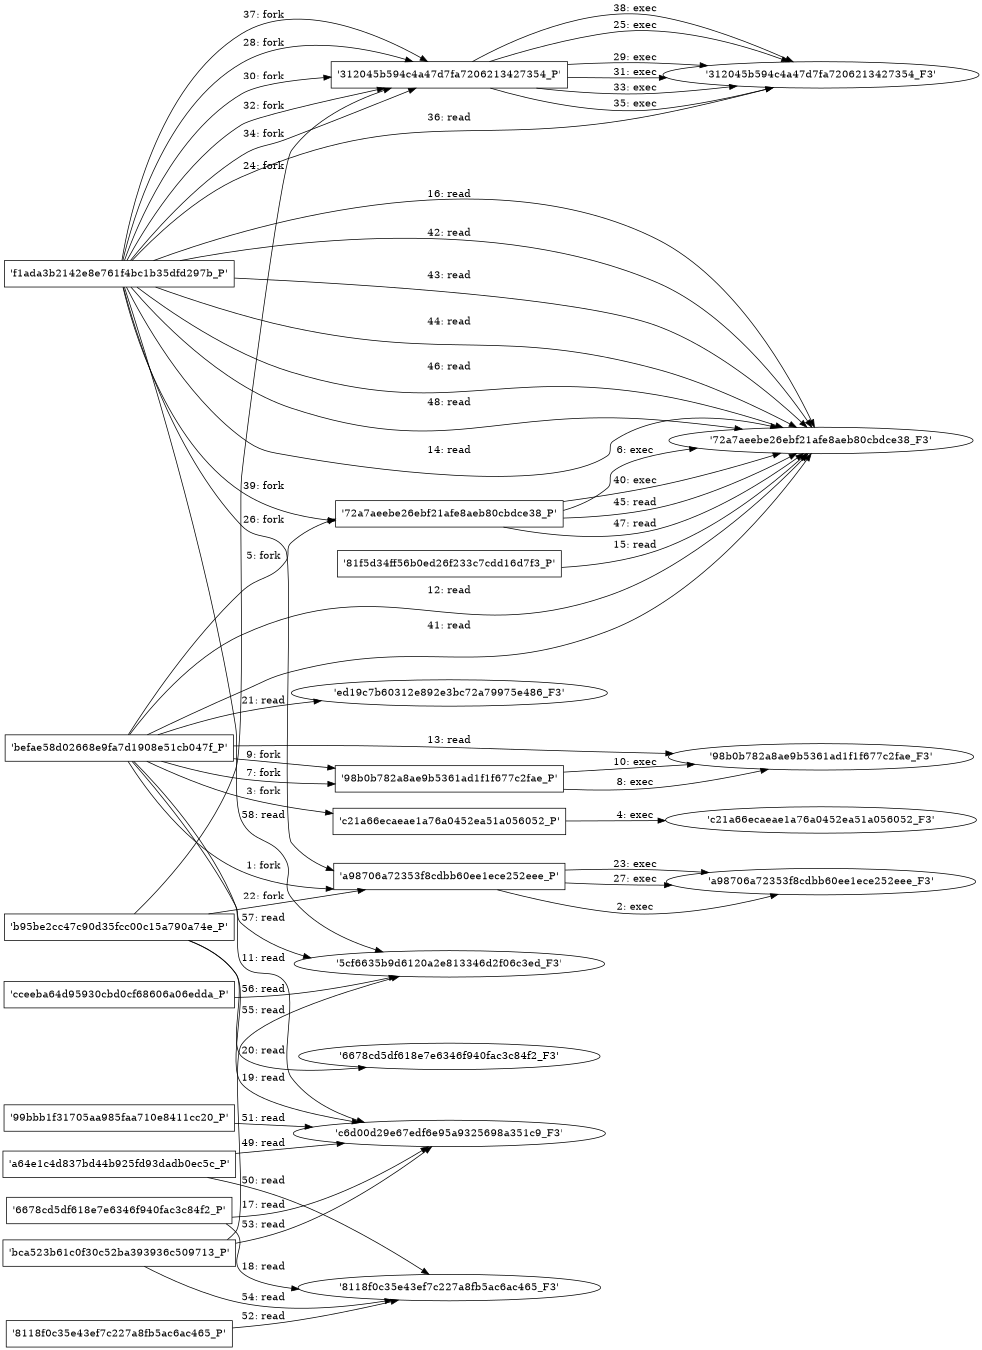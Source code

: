 digraph "D:\Learning\Paper\apt\基于CTI的攻击预警\Dataset\攻击图\ASGfromALLCTI\Microsoft Patch Tuesday – November 2017.dot" {
rankdir="LR"
size="9"
fixedsize="false"
splines="true"
nodesep=0.3
ranksep=0
fontsize=10
overlap="scalexy"
engine= "neato"
	"'befae58d02668e9fa7d1908e51cb047f_P'" [node_type=Process shape=box]
	"'a98706a72353f8cdbb60ee1ece252eee_P'" [node_type=Process shape=box]
	"'befae58d02668e9fa7d1908e51cb047f_P'" -> "'a98706a72353f8cdbb60ee1ece252eee_P'" [label="1: fork"]
	"'a98706a72353f8cdbb60ee1ece252eee_P'" [node_type=Process shape=box]
	"'a98706a72353f8cdbb60ee1ece252eee_F3'" [node_type=File shape=ellipse]
	"'a98706a72353f8cdbb60ee1ece252eee_P'" -> "'a98706a72353f8cdbb60ee1ece252eee_F3'" [label="2: exec"]
	"'befae58d02668e9fa7d1908e51cb047f_P'" [node_type=Process shape=box]
	"'c21a66ecaeae1a76a0452ea51a056052_P'" [node_type=Process shape=box]
	"'befae58d02668e9fa7d1908e51cb047f_P'" -> "'c21a66ecaeae1a76a0452ea51a056052_P'" [label="3: fork"]
	"'c21a66ecaeae1a76a0452ea51a056052_P'" [node_type=Process shape=box]
	"'c21a66ecaeae1a76a0452ea51a056052_F3'" [node_type=File shape=ellipse]
	"'c21a66ecaeae1a76a0452ea51a056052_P'" -> "'c21a66ecaeae1a76a0452ea51a056052_F3'" [label="4: exec"]
	"'befae58d02668e9fa7d1908e51cb047f_P'" [node_type=Process shape=box]
	"'72a7aeebe26ebf21afe8aeb80cbdce38_P'" [node_type=Process shape=box]
	"'befae58d02668e9fa7d1908e51cb047f_P'" -> "'72a7aeebe26ebf21afe8aeb80cbdce38_P'" [label="5: fork"]
	"'72a7aeebe26ebf21afe8aeb80cbdce38_P'" [node_type=Process shape=box]
	"'72a7aeebe26ebf21afe8aeb80cbdce38_F3'" [node_type=File shape=ellipse]
	"'72a7aeebe26ebf21afe8aeb80cbdce38_P'" -> "'72a7aeebe26ebf21afe8aeb80cbdce38_F3'" [label="6: exec"]
	"'befae58d02668e9fa7d1908e51cb047f_P'" [node_type=Process shape=box]
	"'98b0b782a8ae9b5361ad1f1f677c2fae_P'" [node_type=Process shape=box]
	"'befae58d02668e9fa7d1908e51cb047f_P'" -> "'98b0b782a8ae9b5361ad1f1f677c2fae_P'" [label="7: fork"]
	"'98b0b782a8ae9b5361ad1f1f677c2fae_P'" [node_type=Process shape=box]
	"'98b0b782a8ae9b5361ad1f1f677c2fae_F3'" [node_type=File shape=ellipse]
	"'98b0b782a8ae9b5361ad1f1f677c2fae_P'" -> "'98b0b782a8ae9b5361ad1f1f677c2fae_F3'" [label="8: exec"]
	"'befae58d02668e9fa7d1908e51cb047f_P'" [node_type=Process shape=box]
	"'98b0b782a8ae9b5361ad1f1f677c2fae_P'" [node_type=Process shape=box]
	"'befae58d02668e9fa7d1908e51cb047f_P'" -> "'98b0b782a8ae9b5361ad1f1f677c2fae_P'" [label="9: fork"]
	"'98b0b782a8ae9b5361ad1f1f677c2fae_P'" [node_type=Process shape=box]
	"'98b0b782a8ae9b5361ad1f1f677c2fae_F3'" [node_type=File shape=ellipse]
	"'98b0b782a8ae9b5361ad1f1f677c2fae_P'" -> "'98b0b782a8ae9b5361ad1f1f677c2fae_F3'" [label="10: exec"]
	"'c6d00d29e67edf6e95a9325698a351c9_F3'" [node_type=file shape=ellipse]
	"'befae58d02668e9fa7d1908e51cb047f_P'" [node_type=Process shape=box]
	"'befae58d02668e9fa7d1908e51cb047f_P'" -> "'c6d00d29e67edf6e95a9325698a351c9_F3'" [label="11: read"]
	"'72a7aeebe26ebf21afe8aeb80cbdce38_F3'" [node_type=file shape=ellipse]
	"'befae58d02668e9fa7d1908e51cb047f_P'" [node_type=Process shape=box]
	"'befae58d02668e9fa7d1908e51cb047f_P'" -> "'72a7aeebe26ebf21afe8aeb80cbdce38_F3'" [label="12: read"]
	"'98b0b782a8ae9b5361ad1f1f677c2fae_F3'" [node_type=file shape=ellipse]
	"'befae58d02668e9fa7d1908e51cb047f_P'" [node_type=Process shape=box]
	"'befae58d02668e9fa7d1908e51cb047f_P'" -> "'98b0b782a8ae9b5361ad1f1f677c2fae_F3'" [label="13: read"]
	"'72a7aeebe26ebf21afe8aeb80cbdce38_F3'" [node_type=file shape=ellipse]
	"'f1ada3b2142e8e761f4bc1b35dfd297b_P'" [node_type=Process shape=box]
	"'f1ada3b2142e8e761f4bc1b35dfd297b_P'" -> "'72a7aeebe26ebf21afe8aeb80cbdce38_F3'" [label="14: read"]
	"'72a7aeebe26ebf21afe8aeb80cbdce38_F3'" [node_type=file shape=ellipse]
	"'81f5d34ff56b0ed26f233c7cdd16d7f3_P'" [node_type=Process shape=box]
	"'81f5d34ff56b0ed26f233c7cdd16d7f3_P'" -> "'72a7aeebe26ebf21afe8aeb80cbdce38_F3'" [label="15: read"]
	"'72a7aeebe26ebf21afe8aeb80cbdce38_F3'" [node_type=file shape=ellipse]
	"'f1ada3b2142e8e761f4bc1b35dfd297b_P'" [node_type=Process shape=box]
	"'f1ada3b2142e8e761f4bc1b35dfd297b_P'" -> "'72a7aeebe26ebf21afe8aeb80cbdce38_F3'" [label="16: read"]
	"'c6d00d29e67edf6e95a9325698a351c9_F3'" [node_type=file shape=ellipse]
	"'6678cd5df618e7e6346f940fac3c84f2_P'" [node_type=Process shape=box]
	"'6678cd5df618e7e6346f940fac3c84f2_P'" -> "'c6d00d29e67edf6e95a9325698a351c9_F3'" [label="17: read"]
	"'8118f0c35e43ef7c227a8fb5ac6ac465_F3'" [node_type=file shape=ellipse]
	"'6678cd5df618e7e6346f940fac3c84f2_P'" [node_type=Process shape=box]
	"'6678cd5df618e7e6346f940fac3c84f2_P'" -> "'8118f0c35e43ef7c227a8fb5ac6ac465_F3'" [label="18: read"]
	"'c6d00d29e67edf6e95a9325698a351c9_F3'" [node_type=file shape=ellipse]
	"'b95be2cc47c90d35fcc00c15a790a74e_P'" [node_type=Process shape=box]
	"'b95be2cc47c90d35fcc00c15a790a74e_P'" -> "'c6d00d29e67edf6e95a9325698a351c9_F3'" [label="19: read"]
	"'6678cd5df618e7e6346f940fac3c84f2_F3'" [node_type=file shape=ellipse]
	"'b95be2cc47c90d35fcc00c15a790a74e_P'" [node_type=Process shape=box]
	"'b95be2cc47c90d35fcc00c15a790a74e_P'" -> "'6678cd5df618e7e6346f940fac3c84f2_F3'" [label="20: read"]
	"'ed19c7b60312e892e3bc72a79975e486_F3'" [node_type=file shape=ellipse]
	"'befae58d02668e9fa7d1908e51cb047f_P'" [node_type=Process shape=box]
	"'befae58d02668e9fa7d1908e51cb047f_P'" -> "'ed19c7b60312e892e3bc72a79975e486_F3'" [label="21: read"]
	"'b95be2cc47c90d35fcc00c15a790a74e_P'" [node_type=Process shape=box]
	"'a98706a72353f8cdbb60ee1ece252eee_P'" [node_type=Process shape=box]
	"'b95be2cc47c90d35fcc00c15a790a74e_P'" -> "'a98706a72353f8cdbb60ee1ece252eee_P'" [label="22: fork"]
	"'a98706a72353f8cdbb60ee1ece252eee_P'" [node_type=Process shape=box]
	"'a98706a72353f8cdbb60ee1ece252eee_F3'" [node_type=File shape=ellipse]
	"'a98706a72353f8cdbb60ee1ece252eee_P'" -> "'a98706a72353f8cdbb60ee1ece252eee_F3'" [label="23: exec"]
	"'b95be2cc47c90d35fcc00c15a790a74e_P'" [node_type=Process shape=box]
	"'312045b594c4a47d7fa7206213427354_P'" [node_type=Process shape=box]
	"'b95be2cc47c90d35fcc00c15a790a74e_P'" -> "'312045b594c4a47d7fa7206213427354_P'" [label="24: fork"]
	"'312045b594c4a47d7fa7206213427354_P'" [node_type=Process shape=box]
	"'312045b594c4a47d7fa7206213427354_F3'" [node_type=File shape=ellipse]
	"'312045b594c4a47d7fa7206213427354_P'" -> "'312045b594c4a47d7fa7206213427354_F3'" [label="25: exec"]
	"'f1ada3b2142e8e761f4bc1b35dfd297b_P'" [node_type=Process shape=box]
	"'a98706a72353f8cdbb60ee1ece252eee_P'" [node_type=Process shape=box]
	"'f1ada3b2142e8e761f4bc1b35dfd297b_P'" -> "'a98706a72353f8cdbb60ee1ece252eee_P'" [label="26: fork"]
	"'a98706a72353f8cdbb60ee1ece252eee_P'" [node_type=Process shape=box]
	"'a98706a72353f8cdbb60ee1ece252eee_F3'" [node_type=File shape=ellipse]
	"'a98706a72353f8cdbb60ee1ece252eee_P'" -> "'a98706a72353f8cdbb60ee1ece252eee_F3'" [label="27: exec"]
	"'f1ada3b2142e8e761f4bc1b35dfd297b_P'" [node_type=Process shape=box]
	"'312045b594c4a47d7fa7206213427354_P'" [node_type=Process shape=box]
	"'f1ada3b2142e8e761f4bc1b35dfd297b_P'" -> "'312045b594c4a47d7fa7206213427354_P'" [label="28: fork"]
	"'312045b594c4a47d7fa7206213427354_P'" [node_type=Process shape=box]
	"'312045b594c4a47d7fa7206213427354_F3'" [node_type=File shape=ellipse]
	"'312045b594c4a47d7fa7206213427354_P'" -> "'312045b594c4a47d7fa7206213427354_F3'" [label="29: exec"]
	"'f1ada3b2142e8e761f4bc1b35dfd297b_P'" [node_type=Process shape=box]
	"'312045b594c4a47d7fa7206213427354_P'" [node_type=Process shape=box]
	"'f1ada3b2142e8e761f4bc1b35dfd297b_P'" -> "'312045b594c4a47d7fa7206213427354_P'" [label="30: fork"]
	"'312045b594c4a47d7fa7206213427354_P'" [node_type=Process shape=box]
	"'312045b594c4a47d7fa7206213427354_F3'" [node_type=File shape=ellipse]
	"'312045b594c4a47d7fa7206213427354_P'" -> "'312045b594c4a47d7fa7206213427354_F3'" [label="31: exec"]
	"'f1ada3b2142e8e761f4bc1b35dfd297b_P'" [node_type=Process shape=box]
	"'312045b594c4a47d7fa7206213427354_P'" [node_type=Process shape=box]
	"'f1ada3b2142e8e761f4bc1b35dfd297b_P'" -> "'312045b594c4a47d7fa7206213427354_P'" [label="32: fork"]
	"'312045b594c4a47d7fa7206213427354_P'" [node_type=Process shape=box]
	"'312045b594c4a47d7fa7206213427354_F3'" [node_type=File shape=ellipse]
	"'312045b594c4a47d7fa7206213427354_P'" -> "'312045b594c4a47d7fa7206213427354_F3'" [label="33: exec"]
	"'f1ada3b2142e8e761f4bc1b35dfd297b_P'" [node_type=Process shape=box]
	"'312045b594c4a47d7fa7206213427354_P'" [node_type=Process shape=box]
	"'f1ada3b2142e8e761f4bc1b35dfd297b_P'" -> "'312045b594c4a47d7fa7206213427354_P'" [label="34: fork"]
	"'312045b594c4a47d7fa7206213427354_P'" [node_type=Process shape=box]
	"'312045b594c4a47d7fa7206213427354_F3'" [node_type=File shape=ellipse]
	"'312045b594c4a47d7fa7206213427354_P'" -> "'312045b594c4a47d7fa7206213427354_F3'" [label="35: exec"]
	"'312045b594c4a47d7fa7206213427354_F3'" [node_type=file shape=ellipse]
	"'f1ada3b2142e8e761f4bc1b35dfd297b_P'" [node_type=Process shape=box]
	"'f1ada3b2142e8e761f4bc1b35dfd297b_P'" -> "'312045b594c4a47d7fa7206213427354_F3'" [label="36: read"]
	"'f1ada3b2142e8e761f4bc1b35dfd297b_P'" [node_type=Process shape=box]
	"'312045b594c4a47d7fa7206213427354_P'" [node_type=Process shape=box]
	"'f1ada3b2142e8e761f4bc1b35dfd297b_P'" -> "'312045b594c4a47d7fa7206213427354_P'" [label="37: fork"]
	"'312045b594c4a47d7fa7206213427354_P'" [node_type=Process shape=box]
	"'312045b594c4a47d7fa7206213427354_F3'" [node_type=File shape=ellipse]
	"'312045b594c4a47d7fa7206213427354_P'" -> "'312045b594c4a47d7fa7206213427354_F3'" [label="38: exec"]
	"'f1ada3b2142e8e761f4bc1b35dfd297b_P'" [node_type=Process shape=box]
	"'72a7aeebe26ebf21afe8aeb80cbdce38_P'" [node_type=Process shape=box]
	"'f1ada3b2142e8e761f4bc1b35dfd297b_P'" -> "'72a7aeebe26ebf21afe8aeb80cbdce38_P'" [label="39: fork"]
	"'72a7aeebe26ebf21afe8aeb80cbdce38_P'" [node_type=Process shape=box]
	"'72a7aeebe26ebf21afe8aeb80cbdce38_F3'" [node_type=File shape=ellipse]
	"'72a7aeebe26ebf21afe8aeb80cbdce38_P'" -> "'72a7aeebe26ebf21afe8aeb80cbdce38_F3'" [label="40: exec"]
	"'72a7aeebe26ebf21afe8aeb80cbdce38_F3'" [node_type=file shape=ellipse]
	"'befae58d02668e9fa7d1908e51cb047f_P'" [node_type=Process shape=box]
	"'befae58d02668e9fa7d1908e51cb047f_P'" -> "'72a7aeebe26ebf21afe8aeb80cbdce38_F3'" [label="41: read"]
	"'72a7aeebe26ebf21afe8aeb80cbdce38_F3'" [node_type=file shape=ellipse]
	"'f1ada3b2142e8e761f4bc1b35dfd297b_P'" [node_type=Process shape=box]
	"'f1ada3b2142e8e761f4bc1b35dfd297b_P'" -> "'72a7aeebe26ebf21afe8aeb80cbdce38_F3'" [label="42: read"]
	"'72a7aeebe26ebf21afe8aeb80cbdce38_F3'" [node_type=file shape=ellipse]
	"'f1ada3b2142e8e761f4bc1b35dfd297b_P'" [node_type=Process shape=box]
	"'f1ada3b2142e8e761f4bc1b35dfd297b_P'" -> "'72a7aeebe26ebf21afe8aeb80cbdce38_F3'" [label="43: read"]
	"'72a7aeebe26ebf21afe8aeb80cbdce38_F3'" [node_type=file shape=ellipse]
	"'f1ada3b2142e8e761f4bc1b35dfd297b_P'" [node_type=Process shape=box]
	"'f1ada3b2142e8e761f4bc1b35dfd297b_P'" -> "'72a7aeebe26ebf21afe8aeb80cbdce38_F3'" [label="44: read"]
	"'72a7aeebe26ebf21afe8aeb80cbdce38_F3'" [node_type=file shape=ellipse]
	"'72a7aeebe26ebf21afe8aeb80cbdce38_P'" [node_type=Process shape=box]
	"'72a7aeebe26ebf21afe8aeb80cbdce38_P'" -> "'72a7aeebe26ebf21afe8aeb80cbdce38_F3'" [label="45: read"]
	"'72a7aeebe26ebf21afe8aeb80cbdce38_F3'" [node_type=file shape=ellipse]
	"'f1ada3b2142e8e761f4bc1b35dfd297b_P'" [node_type=Process shape=box]
	"'f1ada3b2142e8e761f4bc1b35dfd297b_P'" -> "'72a7aeebe26ebf21afe8aeb80cbdce38_F3'" [label="46: read"]
	"'72a7aeebe26ebf21afe8aeb80cbdce38_F3'" [node_type=file shape=ellipse]
	"'72a7aeebe26ebf21afe8aeb80cbdce38_P'" [node_type=Process shape=box]
	"'72a7aeebe26ebf21afe8aeb80cbdce38_P'" -> "'72a7aeebe26ebf21afe8aeb80cbdce38_F3'" [label="47: read"]
	"'72a7aeebe26ebf21afe8aeb80cbdce38_F3'" [node_type=file shape=ellipse]
	"'f1ada3b2142e8e761f4bc1b35dfd297b_P'" [node_type=Process shape=box]
	"'f1ada3b2142e8e761f4bc1b35dfd297b_P'" -> "'72a7aeebe26ebf21afe8aeb80cbdce38_F3'" [label="48: read"]
	"'c6d00d29e67edf6e95a9325698a351c9_F3'" [node_type=file shape=ellipse]
	"'a64e1c4d837bd44b925fd93dadb0ec5c_P'" [node_type=Process shape=box]
	"'a64e1c4d837bd44b925fd93dadb0ec5c_P'" -> "'c6d00d29e67edf6e95a9325698a351c9_F3'" [label="49: read"]
	"'8118f0c35e43ef7c227a8fb5ac6ac465_F3'" [node_type=file shape=ellipse]
	"'a64e1c4d837bd44b925fd93dadb0ec5c_P'" [node_type=Process shape=box]
	"'a64e1c4d837bd44b925fd93dadb0ec5c_P'" -> "'8118f0c35e43ef7c227a8fb5ac6ac465_F3'" [label="50: read"]
	"'c6d00d29e67edf6e95a9325698a351c9_F3'" [node_type=file shape=ellipse]
	"'99bbb1f31705aa985faa710e8411cc20_P'" [node_type=Process shape=box]
	"'99bbb1f31705aa985faa710e8411cc20_P'" -> "'c6d00d29e67edf6e95a9325698a351c9_F3'" [label="51: read"]
	"'8118f0c35e43ef7c227a8fb5ac6ac465_F3'" [node_type=file shape=ellipse]
	"'8118f0c35e43ef7c227a8fb5ac6ac465_P'" [node_type=Process shape=box]
	"'8118f0c35e43ef7c227a8fb5ac6ac465_P'" -> "'8118f0c35e43ef7c227a8fb5ac6ac465_F3'" [label="52: read"]
	"'c6d00d29e67edf6e95a9325698a351c9_F3'" [node_type=file shape=ellipse]
	"'bca523b61c0f30c52ba393936c509713_P'" [node_type=Process shape=box]
	"'bca523b61c0f30c52ba393936c509713_P'" -> "'c6d00d29e67edf6e95a9325698a351c9_F3'" [label="53: read"]
	"'8118f0c35e43ef7c227a8fb5ac6ac465_F3'" [node_type=file shape=ellipse]
	"'bca523b61c0f30c52ba393936c509713_P'" [node_type=Process shape=box]
	"'bca523b61c0f30c52ba393936c509713_P'" -> "'8118f0c35e43ef7c227a8fb5ac6ac465_F3'" [label="54: read"]
	"'5cf6635b9d6120a2e813346d2f06c3ed_F3'" [node_type=file shape=ellipse]
	"'bca523b61c0f30c52ba393936c509713_P'" [node_type=Process shape=box]
	"'bca523b61c0f30c52ba393936c509713_P'" -> "'5cf6635b9d6120a2e813346d2f06c3ed_F3'" [label="55: read"]
	"'5cf6635b9d6120a2e813346d2f06c3ed_F3'" [node_type=file shape=ellipse]
	"'cceeba64d95930cbd0cf68606a06edda_P'" [node_type=Process shape=box]
	"'cceeba64d95930cbd0cf68606a06edda_P'" -> "'5cf6635b9d6120a2e813346d2f06c3ed_F3'" [label="56: read"]
	"'5cf6635b9d6120a2e813346d2f06c3ed_F3'" [node_type=file shape=ellipse]
	"'befae58d02668e9fa7d1908e51cb047f_P'" [node_type=Process shape=box]
	"'befae58d02668e9fa7d1908e51cb047f_P'" -> "'5cf6635b9d6120a2e813346d2f06c3ed_F3'" [label="57: read"]
	"'5cf6635b9d6120a2e813346d2f06c3ed_F3'" [node_type=file shape=ellipse]
	"'f1ada3b2142e8e761f4bc1b35dfd297b_P'" [node_type=Process shape=box]
	"'f1ada3b2142e8e761f4bc1b35dfd297b_P'" -> "'5cf6635b9d6120a2e813346d2f06c3ed_F3'" [label="58: read"]
}
